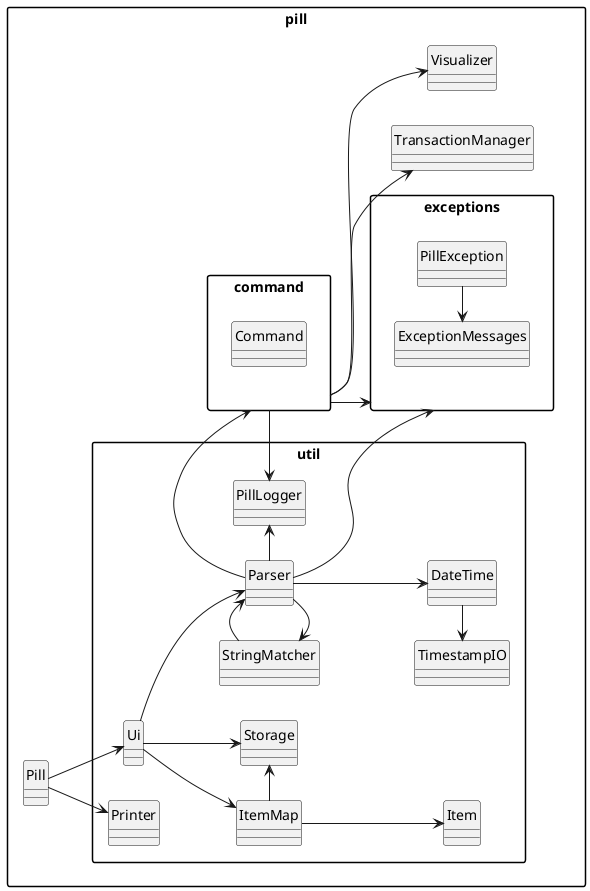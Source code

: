 ``` plantuml
@startuml

hide circle
skinparam packageStyle rectangle

left to right direction

package "pill" {
    class Pill

    package "util" {
        class Ui
        class Parser
        class StringMatcher
        class Printer
        class Storage
        class ItemMap
        class Item
        class DateTime
        class PillLogger
        class TimestampIO
    }

    package exceptions {
        class PillException
        class ExceptionMessages
    }
    package command {
        class Command
    }



    Pill --> Ui
    Pill --> Printer


    Ui --> Parser
    Ui --> ItemMap
    Ui --> Storage
    ItemMap --> Item


    Parser --> command
    Parser -up> StringMatcher
    Parser --> DateTime
    DateTime -up> TimestampIO
    StringMatcher -> Parser
    Parser -> PillLogger
    command --> exceptions
    command -> PillLogger
    Parser --> exceptions

    command --> TransactionManager
    command --> Visualizer

    ItemMap -> Storage

    PillException -left> ExceptionMessages

}



@enduml
```